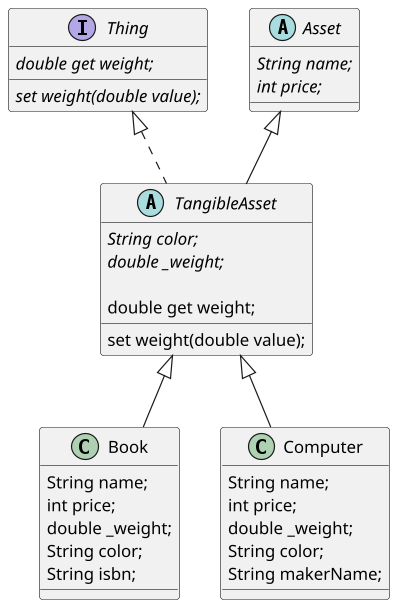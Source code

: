 @startuml game

scale 1.2

class Book extends TangibleAsset {
    String name;
    int price;
    double _weight;
    String color;
    String isbn;

  
}

class Computer extends TangibleAsset {
    String name;
    int price;
    double _weight;
    String color;
  String makerName;

  
}

interface Thing {
  {abstract} double get weight;
  {abstract} set weight(double value);
}

abstract class Asset {
  {abstract} String name;
  {abstract} int price;
  

}

abstract class TangibleAsset extends Asset implements Thing {
  {abstract} String color;
  {abstract} double _weight;

  double get weight;

  set weight(double value);
  
}

@enduml